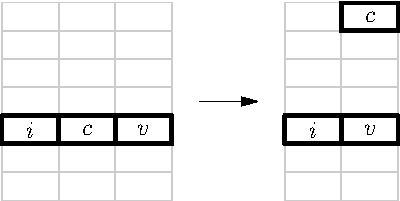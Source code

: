 
size( 200 );

real cw = 2;
real rh = 1;
int nc = 3;
int nr = 7;
int ri = 2;
real hofs = 10;
pen light = rgb(0.8,0.8,0.8);
pen emph = linewidth(2);

void box_at ( real i, real j, pen p = black, real hofs = 0, string text = "" ) {
    draw( shift(hofs,0) * box( (i*cw,j*rh), ((i+1)*cw,(j+1)*rh) ), p );
    label( text, shift(hofs,0) * ((i+0.5)*cw,(j+0.5)*rh) );
}

for ( int i = 0 ; i < nc ; ++i )
    for ( int j = 0 ; j < nr ; ++j )
        box_at( i, j, light );
box_at( 0, ri, emph, text="$i$" );
box_at( 1, ri, emph, text="$c$" );
box_at( 2, ri, emph, text="$v$" );

for ( int i = 0 ; i < nc-1 ; ++i )
    for ( int j = 0 ; j < nr ; ++j )
        box_at( i, j, light, hofs );
box_at( 0, ri, emph, hofs, "$i$" );
box_at( 1, nr-1, emph, hofs, "$c$" );
box_at( 1, ri, emph, hofs, "$v$" );

draw( ((nc+0.5)*cw,nr/2*rh)--(-0.5cw+hofs,nr/2*rh), Arrow );

